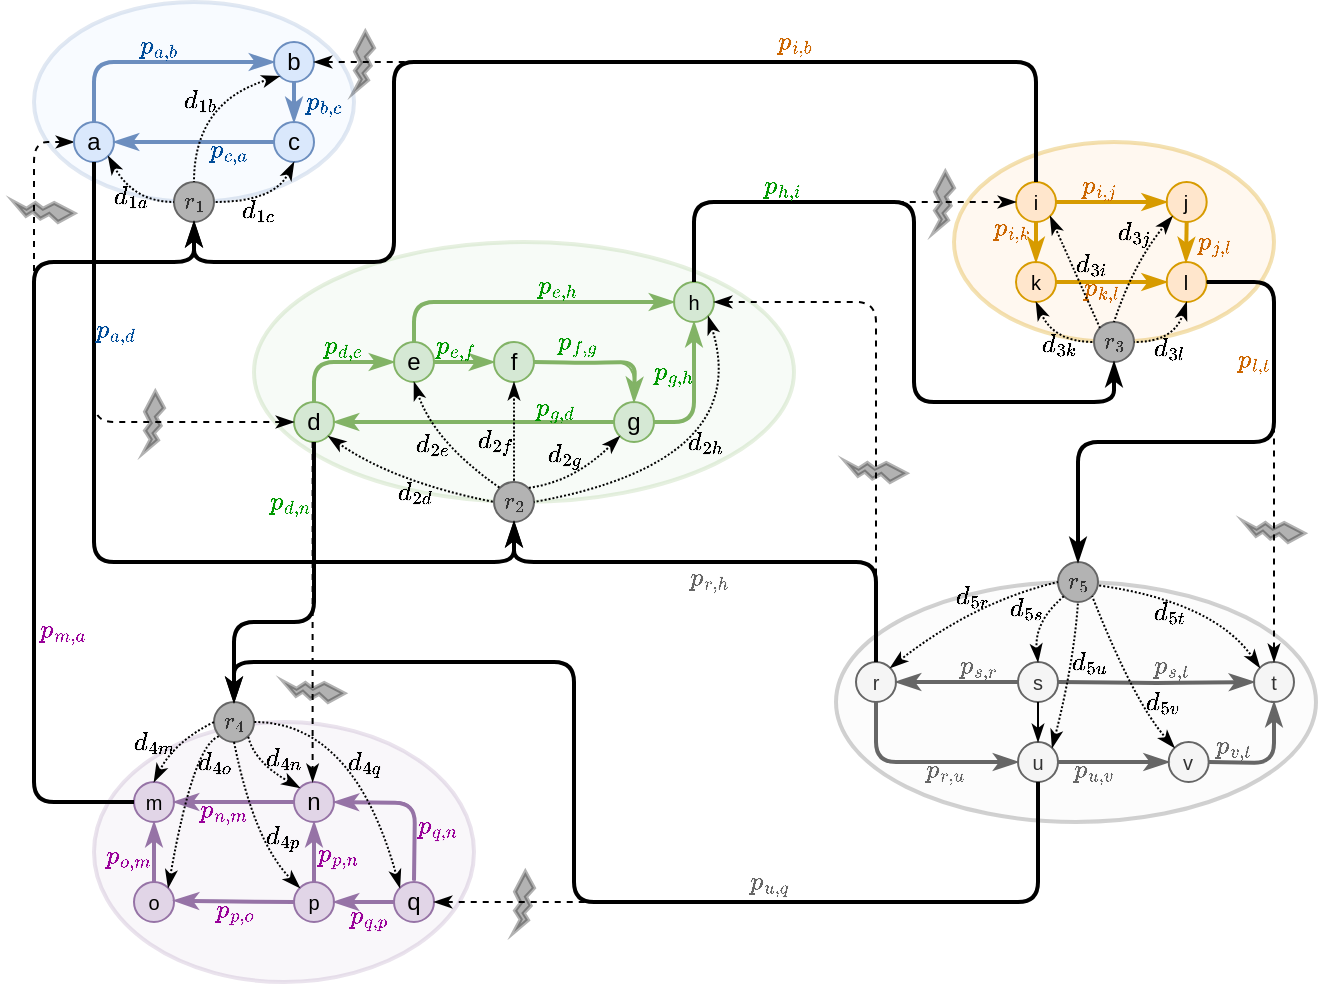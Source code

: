<mxfile version="20.2.2" type="device"><diagram id="yPxyJZ8AM_hMuL3Unpa9" name="gitflow"><mxGraphModel dx="2035" dy="1688" grid="1" gridSize="10" guides="1" tooltips="1" connect="1" arrows="1" fold="1" page="1" pageScale="1" pageWidth="850" pageHeight="1100" math="1" shadow="0"><root><mxCell id="0"/><mxCell id="1" parent="0"/><mxCell id="fQvzjNYktaRMRHU4_2hH-208" value="" style="ellipse;whiteSpace=wrap;html=1;opacity=20;fillColor=#e1d5e7;strokeColor=#9673a6;fillStyle=auto;perimeterSpacing=2;strokeWidth=2;" vertex="1" parent="1"><mxGeometry x="40" y="360" width="190" height="130" as="geometry"/></mxCell><mxCell id="fQvzjNYktaRMRHU4_2hH-205" value="" style="ellipse;whiteSpace=wrap;html=1;opacity=20;fillColor=#dae8fc;strokeColor=#6c8ebf;fillStyle=auto;perimeterSpacing=2;strokeWidth=2;" vertex="1" parent="1"><mxGeometry x="10" width="160" height="100" as="geometry"/></mxCell><mxCell id="fQvzjNYktaRMRHU4_2hH-206" value="" style="ellipse;whiteSpace=wrap;html=1;opacity=20;fillColor=#d5e8d4;strokeColor=#82b366;fillStyle=auto;perimeterSpacing=2;strokeWidth=2;" vertex="1" parent="1"><mxGeometry x="120" y="120" width="270" height="130" as="geometry"/></mxCell><mxCell id="fQvzjNYktaRMRHU4_2hH-207" value="" style="ellipse;whiteSpace=wrap;html=1;opacity=30;fillColor=#ffe6cc;strokeColor=#d79b00;fillStyle=auto;perimeterSpacing=2;strokeWidth=2;" vertex="1" parent="1"><mxGeometry x="470" y="70" width="160" height="100" as="geometry"/></mxCell><mxCell id="fQvzjNYktaRMRHU4_2hH-210" value="" style="ellipse;whiteSpace=wrap;html=1;opacity=30;fillStyle=auto;perimeterSpacing=2;strokeWidth=2;fillColor=#f5f5f5;fontColor=#333333;strokeColor=#666666;" vertex="1" parent="1"><mxGeometry x="411" y="290" width="240" height="120" as="geometry"/></mxCell><mxCell id="22" style="edgeStyle=orthogonalEdgeStyle;rounded=1;orthogonalLoop=1;jettySize=auto;html=1;dashed=1;endArrow=none;endFill=0;fillColor=#d5e8d4;strokeColor=default;exitX=0;exitY=0.5;exitDx=0;exitDy=0;jumpStyle=none;startArrow=classicThin;startFill=1;entryX=0;entryY=0.5;entryDx=0;entryDy=0;targetPerimeterSpacing=0;" parent="1" source="4" target="63" edge="1"><mxGeometry relative="1" as="geometry"><Array as="points"><mxPoint x="10" y="70"/><mxPoint x="10" y="400"/></Array><mxPoint x="70" y="450" as="targetPoint"/></mxGeometry></mxCell><mxCell id="4" value="a" style="ellipse;whiteSpace=wrap;html=1;aspect=fixed;fillColor=#dae8fc;strokeColor=#6c8ebf;fontStyle=0;labelPosition=center;verticalLabelPosition=middle;align=center;verticalAlign=middle;fontColor=#000000;spacing=0;" parent="1" vertex="1"><mxGeometry x="30" y="60" width="20" height="20" as="geometry"/></mxCell><mxCell id="12" value="c" style="ellipse;whiteSpace=wrap;html=1;aspect=fixed;fillColor=#dae8fc;strokeColor=#6c8ebf;fontStyle=0;labelPosition=center;verticalLabelPosition=middle;align=center;verticalAlign=middle;fontColor=#000000;direction=south;spacing=2;" parent="1" vertex="1"><mxGeometry x="130.0" y="60" width="20" height="20" as="geometry"/></mxCell><mxCell id="13" value="" style="endArrow=classicThin;html=1;fillColor=#dae8fc;strokeColor=#6c8ebf;endFill=1;strokeWidth=2;" parent="1" source="6" target="12" edge="1"><mxGeometry width="50" height="50" relative="1" as="geometry"><mxPoint x="50" y="70" as="sourcePoint"/><mxPoint x="700" y="70" as="targetPoint"/></mxGeometry></mxCell><mxCell id="21" value="d" style="ellipse;whiteSpace=wrap;html=1;aspect=fixed;fillColor=#d5e8d4;strokeColor=#82b366;spacing=2;" parent="1" vertex="1"><mxGeometry x="140" y="200" width="20" height="20" as="geometry"/></mxCell><mxCell id="25" value="e" style="ellipse;whiteSpace=wrap;html=1;aspect=fixed;fillColor=#d5e8d4;strokeColor=#82b366;spacing=2;" parent="1" vertex="1"><mxGeometry x="190" y="170" width="20" height="20" as="geometry"/></mxCell><mxCell id="27" value="f" style="ellipse;whiteSpace=wrap;html=1;aspect=fixed;fillColor=#d5e8d4;strokeColor=#82b366;spacing=2;" parent="1" vertex="1"><mxGeometry x="240.0" y="170" width="20" height="20" as="geometry"/></mxCell><mxCell id="28" style="edgeStyle=orthogonalEdgeStyle;rounded=1;orthogonalLoop=1;jettySize=auto;html=1;endArrow=classicThin;endFill=1;fillColor=#d5e8d4;strokeColor=#82b366;strokeWidth=2;" parent="1" source="25" target="27" edge="1"><mxGeometry relative="1" as="geometry"><mxPoint x="740" y="210" as="targetPoint"/><mxPoint x="300" y="210" as="sourcePoint"/></mxGeometry></mxCell><mxCell id="29" value="g" style="ellipse;whiteSpace=wrap;html=1;aspect=fixed;fillColor=#d5e8d4;strokeColor=#82b366;spacing=2;" parent="1" vertex="1"><mxGeometry x="300" y="200" width="20" height="20" as="geometry"/></mxCell><mxCell id="30" style="edgeStyle=orthogonalEdgeStyle;rounded=1;orthogonalLoop=1;jettySize=auto;html=1;endArrow=none;endFill=0;fillColor=#d5e8d4;strokeColor=#82b366;" parent="1" source="27" target="29" edge="1"><mxGeometry relative="1" as="geometry"><mxPoint x="740" y="210" as="targetPoint"/><mxPoint x="430" y="210" as="sourcePoint"/></mxGeometry></mxCell><mxCell id="6" value="b" style="ellipse;whiteSpace=wrap;html=1;aspect=fixed;fillColor=#dae8fc;strokeColor=#6c8ebf;fontStyle=0;labelPosition=center;verticalLabelPosition=middle;align=center;verticalAlign=middle;fontColor=#000000;spacing=2;" parent="1" vertex="1"><mxGeometry x="130" y="20" width="20" height="20" as="geometry"/></mxCell><mxCell id="35" value="" style="endArrow=classicThin;html=1;fillColor=#dae8fc;strokeColor=#6c8ebf;endFill=1;strokeWidth=2;" parent="1" source="4" target="6" edge="1"><mxGeometry width="50" height="50" relative="1" as="geometry"><mxPoint x="50.0" y="70" as="sourcePoint"/><mxPoint x="690" y="70" as="targetPoint"/><Array as="points"><mxPoint x="40" y="30"/></Array></mxGeometry></mxCell><mxCell id="fQvzjNYktaRMRHU4_2hH-317" value="$$p_{a,b}$$" style="edgeLabel;align=center;verticalAlign=middle;resizable=0;points=[];fontColor=#004C99;labelBackgroundColor=none;fontStyle=0;labelBorderColor=none;html=1;fontSize=11;spacing=2;" vertex="1" connectable="0" parent="35"><mxGeometry x="0.023" y="-1" relative="1" as="geometry"><mxPoint y="-9" as="offset"/></mxGeometry></mxCell><mxCell id="36" value="j" style="ellipse;whiteSpace=wrap;html=1;aspect=fixed;fontSize=10;labelPosition=center;verticalLabelPosition=middle;align=center;verticalAlign=middle;fillColor=#ffe6cc;strokeColor=#d79b00;fontColor=#000000;spacing=2;" parent="1" vertex="1"><mxGeometry x="576.34" y="90" width="20" height="20" as="geometry"/></mxCell><mxCell id="41" style="edgeStyle=orthogonalEdgeStyle;rounded=1;orthogonalLoop=1;jettySize=auto;html=1;endArrow=none;endFill=0;fontSize=10;fontColor=#FFB570;fillColor=#ffe6cc;strokeColor=#d79b00;" parent="1" source="39" target="36" edge="1"><mxGeometry relative="1" as="geometry"/></mxCell><mxCell id="39" value="i" style="ellipse;whiteSpace=wrap;html=1;aspect=fixed;fontSize=10;labelPosition=center;verticalLabelPosition=middle;align=center;verticalAlign=middle;fillColor=#ffe6cc;strokeColor=#d79b00;fontColor=#000000;spacing=2;" parent="1" vertex="1"><mxGeometry x="501" y="90" width="20" height="20" as="geometry"/></mxCell><mxCell id="63" value="m" style="ellipse;whiteSpace=wrap;html=1;aspect=fixed;fontSize=10;fillColor=#e1d5e7;strokeColor=#9673a6;spacing=2;" parent="1" vertex="1"><mxGeometry x="60" y="390" width="20" height="20" as="geometry"/></mxCell><mxCell id="65" value="o" style="ellipse;whiteSpace=wrap;html=1;aspect=fixed;fontSize=10;fillColor=#e1d5e7;strokeColor=#9673a6;spacing=2;" parent="1" vertex="1"><mxGeometry x="60.0" y="440" width="20" height="20" as="geometry"/></mxCell><mxCell id="118" style="edgeStyle=orthogonalEdgeStyle;rounded=1;orthogonalLoop=1;jettySize=auto;html=1;exitX=1;exitY=0.5;exitDx=0;exitDy=0;entryX=0;entryY=0.5;entryDx=0;entryDy=0;endArrow=none;endFill=0;fontSize=12;fontColor=#FFB570;" parent="1" source="69" target="88" edge="1"><mxGeometry relative="1" as="geometry"/></mxCell><mxCell id="69" value="r" style="ellipse;whiteSpace=wrap;html=1;aspect=fixed;fontSize=10;fontColor=#333333;fillColor=#f5f5f5;strokeColor=#666666;spacing=2;" parent="1" vertex="1"><mxGeometry x="421" y="330" width="20" height="20" as="geometry"/></mxCell><mxCell id="71" value="p" style="ellipse;whiteSpace=wrap;html=1;aspect=fixed;fontSize=10;fillColor=#e1d5e7;strokeColor=#9673a6;spacing=2;" parent="1" vertex="1"><mxGeometry x="140" y="440" width="20" height="20" as="geometry"/></mxCell><mxCell id="82" style="edgeStyle=orthogonalEdgeStyle;rounded=1;orthogonalLoop=1;jettySize=auto;html=1;endArrow=classicThin;endFill=1;fillColor=#d5e8d4;strokeColor=#82b366;strokeWidth=2;" parent="1" source="29" target="92" edge="1"><mxGeometry relative="1" as="geometry"><mxPoint x="560" y="190" as="targetPoint"/><mxPoint x="520" y="190" as="sourcePoint"/></mxGeometry></mxCell><mxCell id="88" value="s" style="ellipse;whiteSpace=wrap;html=1;aspect=fixed;fontSize=10;fontColor=#333333;fillColor=#f5f5f5;strokeColor=#666666;spacing=2;" parent="1" vertex="1"><mxGeometry x="502" y="330" width="20" height="20" as="geometry"/></mxCell><mxCell id="153" style="edgeStyle=orthogonalEdgeStyle;rounded=1;orthogonalLoop=1;jettySize=auto;html=1;endArrow=none;endFill=0;fontSize=12;fontColor=#FFB570;" parent="1" source="89" target="90" edge="1"><mxGeometry relative="1" as="geometry"/></mxCell><mxCell id="89" value="u" style="ellipse;whiteSpace=wrap;html=1;aspect=fixed;fontSize=10;fontColor=#333333;fillColor=#f5f5f5;strokeColor=#666666;spacing=2;" parent="1" vertex="1"><mxGeometry x="502" y="370" width="20" height="20" as="geometry"/></mxCell><mxCell id="90" value="v" style="ellipse;whiteSpace=wrap;html=1;aspect=fixed;fontSize=10;fontColor=#333333;fillColor=#f5f5f5;strokeColor=#666666;spacing=2;" parent="1" vertex="1"><mxGeometry x="577.34" y="370" width="20" height="20" as="geometry"/></mxCell><mxCell id="91" value="t" style="ellipse;whiteSpace=wrap;html=1;aspect=fixed;fontSize=10;fontColor=#333333;fillColor=#f5f5f5;strokeColor=#666666;spacing=2;" parent="1" vertex="1"><mxGeometry x="620.0" y="330" width="20" height="20" as="geometry"/></mxCell><mxCell id="164" style="edgeStyle=orthogonalEdgeStyle;rounded=1;orthogonalLoop=1;jettySize=auto;html=1;dashed=1;endArrow=none;endFill=0;fontSize=12;fontColor=#FFB570;fillColor=#ffe6cc;strokeColor=#d79b00;" parent="1" source="95" target="103" edge="1"><mxGeometry relative="1" as="geometry"/></mxCell><mxCell id="95" value="k" style="ellipse;whiteSpace=wrap;html=1;aspect=fixed;fontSize=10;fillColor=#ffe6cc;strokeColor=#d79b00;spacing=2;fontColor=#000000;" parent="1" vertex="1"><mxGeometry x="501" y="130" width="20" height="20" as="geometry"/></mxCell><mxCell id="103" value="l" style="ellipse;whiteSpace=wrap;html=1;aspect=fixed;fontSize=10;fillColor=#ffe6cc;strokeColor=#d79b00;spacing=2;fontColor=#000000;" parent="1" vertex="1"><mxGeometry x="576.34" y="130" width="20" height="20" as="geometry"/></mxCell><mxCell id="107" style="edgeStyle=orthogonalEdgeStyle;rounded=1;orthogonalLoop=1;jettySize=auto;html=1;dashed=1;endArrow=none;endFill=0;fontSize=12;fontColor=#FFB570;fillColor=#ffe6cc;strokeColor=#d79b00;" parent="1" source="39" target="95" edge="1"><mxGeometry relative="1" as="geometry"><mxPoint x="576.34" y="100" as="sourcePoint"/><mxPoint x="636.34" y="220" as="targetPoint"/><Array as="points"><mxPoint x="511.34" y="120"/></Array></mxGeometry></mxCell><mxCell id="92" value="h" style="ellipse;whiteSpace=wrap;html=1;aspect=fixed;fontSize=10;fillColor=#d5e8d4;strokeColor=#82b366;spacing=2;" parent="1" vertex="1"><mxGeometry x="330" y="140" width="20" height="20" as="geometry"/></mxCell><mxCell id="116" style="edgeStyle=orthogonalEdgeStyle;rounded=1;orthogonalLoop=1;jettySize=auto;html=1;endArrow=none;endFill=0;fontSize=12;fontColor=#FFB570;fillColor=#e1d5e7;strokeColor=#9673a6;startArrow=classicThin;startFill=1;strokeWidth=2;" parent="1" source="63" target="65" edge="1"><mxGeometry relative="1" as="geometry"><mxPoint x="104" y="500" as="sourcePoint"/><mxPoint x="154" y="500" as="targetPoint"/></mxGeometry></mxCell><mxCell id="168" value="q" style="ellipse;whiteSpace=wrap;html=1;aspect=fixed;fontSize=12;fillColor=#e1d5e7;strokeColor=#9673a6;spacing=2;" parent="1" vertex="1"><mxGeometry x="190.0" y="440" width="20" height="20" as="geometry"/></mxCell><mxCell id="fQvzjNYktaRMRHU4_2hH-180" value="" style="endArrow=none;html=1;fillColor=#dae8fc;strokeColor=#6c8ebf;entryX=0.5;entryY=1;entryDx=0;entryDy=0;startArrow=classicThin;startFill=1;strokeWidth=2;labelBackgroundColor=default;" edge="1" parent="1"><mxGeometry width="50" height="50" relative="1" as="geometry"><mxPoint x="50.0" y="70" as="sourcePoint"/><mxPoint x="130" y="70" as="targetPoint"/><Array as="points"><mxPoint x="90" y="70"/></Array></mxGeometry></mxCell><mxCell id="fQvzjNYktaRMRHU4_2hH-181" style="edgeStyle=orthogonalEdgeStyle;rounded=1;orthogonalLoop=1;jettySize=auto;html=1;endArrow=none;endFill=0;fillColor=#d5e8d4;strokeColor=#82b366;exitX=1;exitY=0.5;exitDx=0;exitDy=0;entryX=0;entryY=0.5;entryDx=0;entryDy=0;startArrow=classicThin;startFill=1;strokeWidth=2;" edge="1" parent="1" source="21" target="29"><mxGeometry relative="1" as="geometry"><mxPoint x="250" y="190" as="targetPoint"/><mxPoint x="220" y="190" as="sourcePoint"/></mxGeometry></mxCell><mxCell id="fQvzjNYktaRMRHU4_2hH-182" style="edgeStyle=orthogonalEdgeStyle;rounded=1;orthogonalLoop=1;jettySize=auto;html=1;endArrow=classicThin;endFill=1;fillColor=#d5e8d4;strokeColor=#82b366;exitX=0.5;exitY=0;exitDx=0;exitDy=0;strokeWidth=2;" edge="1" parent="1" source="21"><mxGeometry relative="1" as="geometry"><mxPoint x="190" y="180" as="targetPoint"/><mxPoint x="170.0" y="220" as="sourcePoint"/><Array as="points"><mxPoint x="150" y="180"/></Array></mxGeometry></mxCell><mxCell id="fQvzjNYktaRMRHU4_2hH-184" style="edgeStyle=orthogonalEdgeStyle;rounded=1;orthogonalLoop=1;jettySize=auto;html=1;endArrow=classicThin;endFill=1;fillColor=#d5e8d4;strokeColor=#82b366;exitX=0.5;exitY=0;exitDx=0;exitDy=0;entryX=0;entryY=0.5;entryDx=0;entryDy=0;strokeWidth=2;targetPerimeterSpacing=0;" edge="1" parent="1" source="25" target="92"><mxGeometry relative="1" as="geometry"><mxPoint x="250" y="190" as="targetPoint"/><mxPoint x="220" y="190" as="sourcePoint"/></mxGeometry></mxCell><mxCell id="fQvzjNYktaRMRHU4_2hH-327" value="&lt;font&gt;$$p_{e,h}$$&lt;/font&gt;" style="edgeLabel;html=1;align=center;verticalAlign=middle;resizable=0;points=[];fontSize=11;fontColor=#009900;labelBackgroundColor=none;" vertex="1" connectable="0" parent="fQvzjNYktaRMRHU4_2hH-184"><mxGeometry x="0.209" relative="1" as="geometry"><mxPoint y="-8" as="offset"/></mxGeometry></mxCell><mxCell id="fQvzjNYktaRMRHU4_2hH-185" style="edgeStyle=orthogonalEdgeStyle;rounded=1;orthogonalLoop=1;jettySize=auto;html=1;endArrow=classicThin;endFill=1;fontSize=12;fontColor=#FFB570;exitX=0.5;exitY=1;exitDx=0;exitDy=0;entryX=0;entryY=0.5;entryDx=0;entryDy=0;strokeWidth=2;fillColor=#f5f5f5;strokeColor=#666666;" edge="1" parent="1" source="69" target="89"><mxGeometry relative="1" as="geometry"><mxPoint x="532" y="390" as="sourcePoint"/><mxPoint x="587.34" y="390" as="targetPoint"/></mxGeometry></mxCell><mxCell id="fQvzjNYktaRMRHU4_2hH-187" style="edgeStyle=orthogonalEdgeStyle;rounded=1;orthogonalLoop=1;jettySize=auto;html=1;endArrow=classicThin;endFill=1;fontSize=12;fontColor=#FFB570;exitX=0.5;exitY=1;exitDx=0;exitDy=0;entryX=0.5;entryY=0;entryDx=0;entryDy=0;" edge="1" parent="1" source="88" target="89"><mxGeometry relative="1" as="geometry"><mxPoint x="542" y="400" as="sourcePoint"/><mxPoint x="597.34" y="400" as="targetPoint"/></mxGeometry></mxCell><mxCell id="fQvzjNYktaRMRHU4_2hH-190" style="edgeStyle=orthogonalEdgeStyle;rounded=1;orthogonalLoop=1;jettySize=auto;html=1;endArrow=none;endFill=0;fontSize=12;fontColor=#FFB570;fillColor=#e1d5e7;strokeColor=#9673a6;exitX=1;exitY=0.5;exitDx=0;exitDy=0;entryX=0;entryY=0.5;entryDx=0;entryDy=0;startArrow=classicThin;startFill=1;strokeWidth=2;" edge="1" parent="1" source="63" target="165"><mxGeometry relative="1" as="geometry"><mxPoint x="110" y="480" as="sourcePoint"/><mxPoint x="160" y="480" as="targetPoint"/></mxGeometry></mxCell><mxCell id="fQvzjNYktaRMRHU4_2hH-193" style="edgeStyle=orthogonalEdgeStyle;rounded=1;orthogonalLoop=1;jettySize=auto;html=1;dashed=1;endArrow=none;endFill=0;fontSize=12;fontColor=#FFB570;fillColor=#e1d5e7;strokeColor=#000000;exitX=1;exitY=0.5;exitDx=0;exitDy=0;entryX=0.5;entryY=0;entryDx=0;entryDy=0;jumpStyle=none;startArrow=classicThin;startFill=1;" edge="1" parent="1" source="92" target="69"><mxGeometry relative="1" as="geometry"><mxPoint x="160" y="350" as="sourcePoint"/><mxPoint x="210" y="350" as="targetPoint"/></mxGeometry></mxCell><mxCell id="fQvzjNYktaRMRHU4_2hH-194" style="edgeStyle=orthogonalEdgeStyle;rounded=1;orthogonalLoop=1;jettySize=auto;html=1;dashed=1;endArrow=classicThin;endFill=1;fontSize=12;fontColor=#FFB570;fillColor=#e1d5e7;strokeColor=#000000;exitX=0.5;exitY=0;exitDx=0;exitDy=0;entryX=0;entryY=0.5;entryDx=0;entryDy=0;jumpStyle=none;startArrow=none;startFill=0;" edge="1" parent="1" source="92" target="39"><mxGeometry relative="1" as="geometry"><mxPoint x="170" y="360" as="sourcePoint"/><mxPoint x="220" y="360" as="targetPoint"/></mxGeometry></mxCell><mxCell id="fQvzjNYktaRMRHU4_2hH-196" style="edgeStyle=orthogonalEdgeStyle;rounded=1;orthogonalLoop=1;jettySize=auto;html=1;endArrow=none;endFill=0;fontSize=10;fontColor=#FFB570;fillColor=#ffe6cc;strokeColor=#d79b00;exitX=0.5;exitY=1;exitDx=0;exitDy=0;" edge="1" parent="1" source="36"><mxGeometry relative="1" as="geometry"><mxPoint x="531" y="110" as="sourcePoint"/><mxPoint x="586" y="130" as="targetPoint"/></mxGeometry></mxCell><mxCell id="fQvzjNYktaRMRHU4_2hH-197" value="" style="endArrow=none;dashed=1;html=1;fillColor=#dae8fc;strokeColor=#000000;entryX=0.5;entryY=0;entryDx=0;entryDy=0;exitX=1;exitY=0.5;exitDx=0;exitDy=0;jumpStyle=none;startArrow=classicThin;startFill=1;endFill=0;" edge="1" parent="1" source="6" target="39"><mxGeometry width="50" height="50" relative="1" as="geometry"><mxPoint x="60" y="80" as="sourcePoint"/><mxPoint x="140" y="80" as="targetPoint"/><Array as="points"><mxPoint x="511" y="30"/></Array></mxGeometry></mxCell><mxCell id="fQvzjNYktaRMRHU4_2hH-198" style="edgeStyle=orthogonalEdgeStyle;rounded=1;orthogonalLoop=1;jettySize=auto;html=1;dashed=1;endArrow=classicThin;endFill=1;fontSize=12;fontColor=#FFB570;exitX=1;exitY=0.5;exitDx=0;exitDy=0;entryX=0.5;entryY=0;entryDx=0;entryDy=0;strokeColor=#000000;jumpStyle=none;startArrow=none;startFill=0;" edge="1" parent="1" source="103" target="91"><mxGeometry relative="1" as="geometry"><mxPoint x="421" y="250" as="sourcePoint"/><mxPoint x="516.34" y="250" as="targetPoint"/></mxGeometry></mxCell><mxCell id="fQvzjNYktaRMRHU4_2hH-199" style="edgeStyle=orthogonalEdgeStyle;rounded=1;orthogonalLoop=1;jettySize=auto;html=1;endArrow=none;endFill=0;fontSize=12;fontColor=#FFB570;fillColor=#ffe6cc;strokeColor=#d79b00;" edge="1" parent="1"><mxGeometry relative="1" as="geometry"><mxPoint x="521" y="140" as="sourcePoint"/><mxPoint x="576.34" y="140" as="targetPoint"/></mxGeometry></mxCell><mxCell id="fQvzjNYktaRMRHU4_2hH-200" style="edgeStyle=orthogonalEdgeStyle;rounded=1;orthogonalLoop=1;jettySize=auto;html=1;endArrow=none;endFill=0;fontSize=12;fontColor=#FFB570;fillColor=#ffe6cc;strokeColor=#d79b00;" edge="1" parent="1"><mxGeometry relative="1" as="geometry"><mxPoint x="511" y="110" as="sourcePoint"/><mxPoint x="511" y="130" as="targetPoint"/><Array as="points"><mxPoint x="511.34" y="120"/></Array></mxGeometry></mxCell><mxCell id="fQvzjNYktaRMRHU4_2hH-201" style="edgeStyle=orthogonalEdgeStyle;rounded=1;orthogonalLoop=1;jettySize=auto;html=1;endArrow=none;endFill=0;fontSize=12;fontColor=#FFB570;fillColor=#e1d5e7;strokeColor=#9673a6;exitX=1;exitY=0.5;exitDx=0;exitDy=0;entryX=0.5;entryY=0;entryDx=0;entryDy=0;startArrow=none;" edge="1" parent="1" source="165"><mxGeometry relative="1" as="geometry"><mxPoint x="150.0" y="399.31" as="sourcePoint"/><mxPoint x="200" y="439.31" as="targetPoint"/></mxGeometry></mxCell><mxCell id="fQvzjNYktaRMRHU4_2hH-204" style="edgeStyle=orthogonalEdgeStyle;rounded=1;orthogonalLoop=1;jettySize=auto;html=1;endArrow=none;endFill=0;fontSize=12;fontColor=#FFB570;fillColor=#e1d5e7;strokeColor=#9673a6;entryX=0;entryY=0.5;entryDx=0;entryDy=0;startArrow=classicThin;startFill=1;strokeWidth=2;" edge="1" parent="1" target="71"><mxGeometry relative="1" as="geometry"><mxPoint x="80" y="449.31" as="sourcePoint"/><mxPoint x="130" y="449.31" as="targetPoint"/></mxGeometry></mxCell><mxCell id="fQvzjNYktaRMRHU4_2hH-335" value="&lt;span style=&quot;color: rgba(0, 0, 0, 0); font-family: monospace; font-size: 0px; text-align: start; background-color: rgb(248, 249, 250);&quot;&gt;%3CmxGraphModel%3E%3Croot%3E%3CmxCell%20id%3D%220%22%2F%3E%3CmxCell%20id%3D%221%22%20parent%3D%220%22%2F%3E%3CmxCell%20id%3D%222%22%20value%3D%22%24%24p_%7Bq%2Cn%7D%24%24%22%20style%3D%22edgeLabel%3Bhtml%3D1%3Balign%3Dcenter%3BverticalAlign%3Dmiddle%3Bresizable%3D0%3Bpoints%3D%5B%5D%3BfontSize%3D11%3BfontColor%3D%23990099%3BlabelBackgroundColor%3Dnone%3B%22%20vertex%3D%221%22%20connectable%3D%220%22%20parent%3D%221%22%3E%3CmxGeometry%20x%3D%22211.0%22%20y%3D%22411.571%22%20as%3D%22geometry%22%2F%3E%3C%2FmxCell%3E%3C%2Froot%3E%3C%2FmxGraphModel%3E&lt;/span&gt;" style="edgeLabel;html=1;align=center;verticalAlign=middle;resizable=0;points=[];fontSize=11;fontColor=#990099;" vertex="1" connectable="0" parent="fQvzjNYktaRMRHU4_2hH-204"><mxGeometry x="0.315" relative="1" as="geometry"><mxPoint as="offset"/></mxGeometry></mxCell><mxCell id="fQvzjNYktaRMRHU4_2hH-209" style="edgeStyle=orthogonalEdgeStyle;rounded=1;orthogonalLoop=1;jettySize=auto;html=1;dashed=1;endArrow=none;endFill=0;fillColor=#d5e8d4;strokeColor=#000000;exitX=1;exitY=0.5;exitDx=0;exitDy=0;entryX=0.5;entryY=1;entryDx=0;entryDy=0;jumpStyle=none;startArrow=classicThin;startFill=1;" edge="1" parent="1" source="168" target="89"><mxGeometry relative="1" as="geometry"><Array as="points"><mxPoint x="512" y="450"/></Array><mxPoint x="50.0" y="90" as="sourcePoint"/><mxPoint x="90.0" y="340" as="targetPoint"/></mxGeometry></mxCell><mxCell id="fQvzjNYktaRMRHU4_2hH-212" value="$$r_3$$" style="ellipse;whiteSpace=wrap;html=1;aspect=fixed;fontSize=10;fontColor=#333333;fillColor=#B3B3B3;strokeColor=#666666;" vertex="1" parent="1"><mxGeometry x="540" y="160" width="20" height="20" as="geometry"/></mxCell><mxCell id="fQvzjNYktaRMRHU4_2hH-213" value="$$r_2$$" style="ellipse;whiteSpace=wrap;html=1;aspect=fixed;fontSize=10;fontColor=#333333;fillColor=#B3B3B3;strokeColor=#666666;" vertex="1" parent="1"><mxGeometry x="240" y="240" width="20" height="20" as="geometry"/></mxCell><mxCell id="fQvzjNYktaRMRHU4_2hH-214" value="$$r_5$$" style="ellipse;whiteSpace=wrap;html=1;aspect=fixed;fontSize=10;fontColor=#333333;fillColor=#B3B3B3;strokeColor=#666666;" vertex="1" parent="1"><mxGeometry x="522" y="280" width="20" height="20" as="geometry"/></mxCell><mxCell id="fQvzjNYktaRMRHU4_2hH-215" value="$$r_1$$" style="ellipse;whiteSpace=wrap;html=1;aspect=fixed;fontSize=10;fontColor=#333333;fillColor=#B3B3B3;strokeColor=#666666;horizontal=1;verticalAlign=middle;" vertex="1" parent="1"><mxGeometry x="80" y="90" width="20" height="20" as="geometry"/></mxCell><mxCell id="fQvzjNYktaRMRHU4_2hH-216" value="$$r_4$$" style="ellipse;whiteSpace=wrap;html=1;aspect=fixed;fontSize=10;fontColor=#333333;fillColor=#B3B3B3;strokeColor=#666666;" vertex="1" parent="1"><mxGeometry x="100" y="350" width="20" height="20" as="geometry"/></mxCell><mxCell id="165" value="n" style="ellipse;whiteSpace=wrap;html=1;aspect=fixed;fontSize=12;fillColor=#e1d5e7;strokeColor=#9673a6;spacing=2;" parent="1" vertex="1"><mxGeometry x="140" y="390" width="20" height="20" as="geometry"/></mxCell><mxCell id="fQvzjNYktaRMRHU4_2hH-220" style="edgeStyle=orthogonalEdgeStyle;rounded=1;orthogonalLoop=1;jettySize=auto;html=1;endArrow=none;endFill=0;fontSize=12;fontColor=#FFB570;fillColor=#e1d5e7;strokeColor=#9673a6;entryX=0;entryY=0.5;entryDx=0;entryDy=0;exitX=1;exitY=0.5;exitDx=0;exitDy=0;startArrow=classicThin;startFill=1;strokeWidth=2;" edge="1" parent="1" source="71" target="168"><mxGeometry relative="1" as="geometry"><mxPoint x="90" y="459.31" as="sourcePoint"/><mxPoint x="150" y="460" as="targetPoint"/></mxGeometry></mxCell><mxCell id="fQvzjNYktaRMRHU4_2hH-221" style="edgeStyle=orthogonalEdgeStyle;rounded=1;orthogonalLoop=1;jettySize=auto;html=1;endArrow=none;endFill=0;fontSize=12;fontColor=#FFB570;fillColor=#e1d5e7;strokeColor=#9673a6;entryX=0.5;entryY=0;entryDx=0;entryDy=0;exitX=0.5;exitY=1;exitDx=0;exitDy=0;startArrow=classicThin;startFill=1;strokeWidth=2;" edge="1" parent="1" source="165" target="71"><mxGeometry relative="1" as="geometry"><mxPoint x="100" y="469.31" as="sourcePoint"/><mxPoint x="160" y="470" as="targetPoint"/></mxGeometry></mxCell><mxCell id="fQvzjNYktaRMRHU4_2hH-224" style="edgeStyle=orthogonalEdgeStyle;rounded=1;orthogonalLoop=1;jettySize=auto;html=1;endArrow=classicThin;endFill=1;fillColor=#d5e8d4;strokeColor=#82b366;strokeWidth=2;" edge="1" parent="1"><mxGeometry relative="1" as="geometry"><mxPoint x="310" y="200" as="targetPoint"/><mxPoint x="260" y="180" as="sourcePoint"/></mxGeometry></mxCell><mxCell id="fQvzjNYktaRMRHU4_2hH-225" style="edgeStyle=orthogonalEdgeStyle;rounded=1;orthogonalLoop=1;jettySize=auto;html=1;endArrow=classicThin;endFill=1;fontSize=12;fontColor=#FFB570;fillColor=#ffe6cc;strokeColor=#d79b00;strokeWidth=2;" edge="1" parent="1"><mxGeometry relative="1" as="geometry"><mxPoint x="511" y="110" as="sourcePoint"/><mxPoint x="511" y="130" as="targetPoint"/><Array as="points"><mxPoint x="511.34" y="120"/></Array></mxGeometry></mxCell><mxCell id="fQvzjNYktaRMRHU4_2hH-324" value="&lt;span style=&quot;&quot;&gt;$$p_{i,k}$$&lt;/span&gt;" style="edgeLabel;html=1;align=center;verticalAlign=middle;resizable=0;points=[];fontColor=#CC6600;labelBackgroundColor=none;" vertex="1" connectable="0" parent="fQvzjNYktaRMRHU4_2hH-225"><mxGeometry x="-0.373" relative="1" as="geometry"><mxPoint x="-12" y="-4" as="offset"/></mxGeometry></mxCell><mxCell id="fQvzjNYktaRMRHU4_2hH-226" style="edgeStyle=orthogonalEdgeStyle;rounded=1;orthogonalLoop=1;jettySize=auto;html=1;endArrow=classicThin;endFill=1;fontSize=10;fontColor=#FFB570;fillColor=#ffe6cc;strokeColor=#d79b00;strokeWidth=2;" edge="1" parent="1"><mxGeometry relative="1" as="geometry"><mxPoint x="521" y="100" as="sourcePoint"/><mxPoint x="576.34" y="100" as="targetPoint"/></mxGeometry></mxCell><mxCell id="fQvzjNYktaRMRHU4_2hH-322" value="$$p_{i,j}$$" style="edgeLabel;html=1;align=center;verticalAlign=middle;resizable=0;points=[];fontColor=#CC6600;labelBackgroundColor=none;" vertex="1" connectable="0" parent="fQvzjNYktaRMRHU4_2hH-226"><mxGeometry x="-0.263" relative="1" as="geometry"><mxPoint y="-8" as="offset"/></mxGeometry></mxCell><mxCell id="fQvzjNYktaRMRHU4_2hH-227" value="&lt;span style=&quot;font-family: Helvetica; font-size: 11px; font-style: normal; font-variant-ligatures: normal; font-variant-caps: normal; font-weight: 400; letter-spacing: normal; orphans: 2; text-align: center; text-indent: 0px; text-transform: none; widows: 2; word-spacing: 0px; -webkit-text-stroke-width: 0px; text-decoration-thickness: initial; text-decoration-style: initial; text-decoration-color: initial; float: none; display: inline !important;&quot;&gt;$$p_{j,l}$$&lt;/span&gt;" style="edgeStyle=orthogonalEdgeStyle;rounded=1;orthogonalLoop=1;jettySize=auto;html=1;endArrow=classicThin;endFill=1;fontSize=10;fontColor=#CC6600;fillColor=#ffe6cc;strokeColor=#d79b00;exitX=0.5;exitY=1;exitDx=0;exitDy=0;strokeWidth=2;labelBackgroundColor=none;" edge="1" parent="1"><mxGeometry x="0.016" y="14" relative="1" as="geometry"><mxPoint x="586.34" y="110" as="sourcePoint"/><mxPoint x="586" y="130" as="targetPoint"/><mxPoint as="offset"/></mxGeometry></mxCell><mxCell id="fQvzjNYktaRMRHU4_2hH-228" style="edgeStyle=orthogonalEdgeStyle;rounded=1;orthogonalLoop=1;jettySize=auto;html=1;endArrow=classicThin;endFill=1;fontSize=12;fontColor=#FFB570;fillColor=#ffe6cc;strokeColor=#d79b00;strokeWidth=2;" edge="1" parent="1"><mxGeometry relative="1" as="geometry"><mxPoint x="521" y="140" as="sourcePoint"/><mxPoint x="576.34" y="140" as="targetPoint"/></mxGeometry></mxCell><mxCell id="fQvzjNYktaRMRHU4_2hH-325" value="&lt;span style=&quot;&quot;&gt;$$p_{k,l}$$&lt;/span&gt;" style="edgeLabel;html=1;align=center;verticalAlign=middle;resizable=0;points=[];fontColor=#CC6600;labelBackgroundColor=none;" vertex="1" connectable="0" parent="fQvzjNYktaRMRHU4_2hH-228"><mxGeometry x="-0.082" relative="1" as="geometry"><mxPoint x="-4" y="3" as="offset"/></mxGeometry></mxCell><mxCell id="fQvzjNYktaRMRHU4_2hH-229" style="edgeStyle=orthogonalEdgeStyle;rounded=1;orthogonalLoop=1;jettySize=auto;html=1;endArrow=classicThin;endFill=1;fontSize=12;fontColor=#FFB570;exitX=1;exitY=0.5;exitDx=0;exitDy=0;entryX=0;entryY=0.5;entryDx=0;entryDy=0;strokeWidth=2;fillColor=#f5f5f5;strokeColor=#666666;" edge="1" parent="1" target="91"><mxGeometry relative="1" as="geometry"><mxPoint x="522.0" y="340" as="sourcePoint"/><mxPoint x="617.34" y="340" as="targetPoint"/></mxGeometry></mxCell><mxCell id="fQvzjNYktaRMRHU4_2hH-230" style="edgeStyle=orthogonalEdgeStyle;rounded=1;orthogonalLoop=1;jettySize=auto;html=1;exitX=1;exitY=0.5;exitDx=0;exitDy=0;entryX=0;entryY=0.5;entryDx=0;entryDy=0;endArrow=none;endFill=0;fontSize=12;fontColor=#FFB570;startArrow=classicThin;startFill=1;strokeWidth=2;fillColor=#f5f5f5;strokeColor=#666666;" edge="1" parent="1"><mxGeometry relative="1" as="geometry"><mxPoint x="441" y="340" as="sourcePoint"/><mxPoint x="502.0" y="340" as="targetPoint"/></mxGeometry></mxCell><mxCell id="fQvzjNYktaRMRHU4_2hH-340" value="$$p_{s,r}$$" style="edgeLabel;html=1;align=center;verticalAlign=middle;resizable=0;points=[];fontSize=11;fontColor=#666666;labelBackgroundColor=none;" vertex="1" connectable="0" parent="fQvzjNYktaRMRHU4_2hH-230"><mxGeometry x="0.342" relative="1" as="geometry"><mxPoint y="-8" as="offset"/></mxGeometry></mxCell><mxCell id="fQvzjNYktaRMRHU4_2hH-232" style="edgeStyle=orthogonalEdgeStyle;rounded=1;orthogonalLoop=1;jettySize=auto;html=1;endArrow=classicThin;endFill=1;fontSize=12;fontColor=#FFB570;strokeWidth=2;fillColor=#f5f5f5;strokeColor=#666666;" edge="1" parent="1"><mxGeometry relative="1" as="geometry"><mxPoint x="522" y="380" as="sourcePoint"/><mxPoint x="577.34" y="380" as="targetPoint"/></mxGeometry></mxCell><mxCell id="fQvzjNYktaRMRHU4_2hH-233" style="edgeStyle=orthogonalEdgeStyle;rounded=1;orthogonalLoop=1;jettySize=auto;html=1;endArrow=classicThin;endFill=1;fontSize=12;fontColor=#FFB570;entryX=0.5;entryY=1;entryDx=0;entryDy=0;strokeWidth=2;fillColor=#f5f5f5;strokeColor=#666666;" edge="1" parent="1" target="91"><mxGeometry relative="1" as="geometry"><mxPoint x="597.34" y="380" as="sourcePoint"/><mxPoint x="627.34" y="350" as="targetPoint"/></mxGeometry></mxCell><mxCell id="fQvzjNYktaRMRHU4_2hH-234" style="edgeStyle=orthogonalEdgeStyle;rounded=1;orthogonalLoop=1;jettySize=auto;html=1;endArrow=none;endFill=0;fontSize=12;fontColor=#FFB570;fillColor=#e1d5e7;strokeColor=#9673a6;exitX=1;exitY=0.5;exitDx=0;exitDy=0;entryX=0.5;entryY=0;entryDx=0;entryDy=0;startArrow=classicThin;startFill=1;strokeWidth=2;" edge="1" parent="1"><mxGeometry relative="1" as="geometry"><mxPoint x="160" y="400" as="sourcePoint"/><mxPoint x="200" y="439.31" as="targetPoint"/></mxGeometry></mxCell><mxCell id="fQvzjNYktaRMRHU4_2hH-333" value="$$p_{q,n}$$" style="edgeLabel;html=1;align=center;verticalAlign=middle;resizable=0;points=[];fontSize=11;fontColor=#990099;labelBackgroundColor=none;" vertex="1" connectable="0" parent="fQvzjNYktaRMRHU4_2hH-234"><mxGeometry x="0.23" relative="1" as="geometry"><mxPoint x="11" y="3" as="offset"/></mxGeometry></mxCell><mxCell id="fQvzjNYktaRMRHU4_2hH-235" style="edgeStyle=orthogonalEdgeStyle;rounded=1;orthogonalLoop=1;jettySize=auto;html=1;dashed=1;endArrow=classicThin;endFill=1;fontSize=12;fontColor=#FFB570;fillColor=#e1d5e7;strokeColor=#000000;jumpStyle=none;startArrow=none;startFill=0;entryX=0.5;entryY=0;entryDx=0;entryDy=0;exitX=0.5;exitY=1;exitDx=0;exitDy=0;" edge="1" parent="1"><mxGeometry relative="1" as="geometry"><Array as="points"><mxPoint x="149.31" y="310"/><mxPoint x="149.31" y="310"/></Array><mxPoint x="149.31" y="220" as="sourcePoint"/><mxPoint x="149.31" y="390" as="targetPoint"/></mxGeometry></mxCell><mxCell id="fQvzjNYktaRMRHU4_2hH-240" style="edgeStyle=orthogonalEdgeStyle;rounded=1;orthogonalLoop=1;jettySize=auto;html=1;dashed=1;endArrow=none;endFill=0;fillColor=#d5e8d4;strokeColor=default;jumpStyle=none;startArrow=classicThin;startFill=1;targetPerimeterSpacing=0;exitX=0;exitY=0.5;exitDx=0;exitDy=0;" edge="1" parent="1" source="21"><mxGeometry relative="1" as="geometry"><Array as="points"><mxPoint x="40" y="210"/></Array><mxPoint x="90" y="220" as="sourcePoint"/><mxPoint x="40" y="80" as="targetPoint"/></mxGeometry></mxCell><mxCell id="fQvzjNYktaRMRHU4_2hH-241" value="" style="endArrow=none;html=1;sketch=0;targetPerimeterSpacing=0;strokeColor=default;strokeWidth=1;jumpStyle=none;exitX=1;exitY=1;exitDx=0;exitDy=0;entryX=0;entryY=0.5;entryDx=0;entryDy=0;curved=1;dashed=1;dashPattern=1 1;endFill=0;startArrow=classicThin;startFill=1;" edge="1" parent="1" source="21" target="fQvzjNYktaRMRHU4_2hH-213"><mxGeometry width="50" height="50" relative="1" as="geometry"><mxPoint x="360" y="270" as="sourcePoint"/><mxPoint x="410" y="220" as="targetPoint"/><Array as="points"><mxPoint x="190" y="240"/></Array></mxGeometry></mxCell><mxCell id="fQvzjNYktaRMRHU4_2hH-300" value="&lt;span style=&quot;&quot;&gt;$$d_{2d}$$&lt;/span&gt;" style="edgeLabel;html=1;align=center;verticalAlign=middle;resizable=0;points=[];fontColor=#000000;labelBackgroundColor=none;" vertex="1" connectable="0" parent="fQvzjNYktaRMRHU4_2hH-241"><mxGeometry x="0.211" y="1" relative="1" as="geometry"><mxPoint x="-5" y="3" as="offset"/></mxGeometry></mxCell><mxCell id="fQvzjNYktaRMRHU4_2hH-242" value="" style="endArrow=none;html=1;sketch=0;targetPerimeterSpacing=0;strokeColor=default;strokeWidth=1;jumpStyle=none;exitX=0.5;exitY=1;exitDx=0;exitDy=0;entryX=0;entryY=0;entryDx=0;entryDy=0;curved=1;dashed=1;dashPattern=1 1;endFill=0;startArrow=classicThin;startFill=1;" edge="1" parent="1" source="25" target="fQvzjNYktaRMRHU4_2hH-213"><mxGeometry width="50" height="50" relative="1" as="geometry"><mxPoint x="167.071" y="227.071" as="sourcePoint"/><mxPoint x="250.0" y="260" as="targetPoint"/><Array as="points"><mxPoint x="210" y="220"/></Array></mxGeometry></mxCell><mxCell id="fQvzjNYktaRMRHU4_2hH-301" value="&lt;span style=&quot;&quot;&gt;$$d_{2e}$$&lt;/span&gt;" style="edgeLabel;html=1;align=center;verticalAlign=middle;resizable=0;points=[];fontColor=#000000;labelBackgroundColor=none;" vertex="1" connectable="0" parent="fQvzjNYktaRMRHU4_2hH-242"><mxGeometry x="0.119" y="4" relative="1" as="geometry"><mxPoint x="-10" y="-1" as="offset"/></mxGeometry></mxCell><mxCell id="fQvzjNYktaRMRHU4_2hH-243" value="" style="endArrow=none;html=1;sketch=0;targetPerimeterSpacing=0;strokeColor=default;strokeWidth=1;jumpStyle=none;exitX=0.5;exitY=1;exitDx=0;exitDy=0;entryX=0.5;entryY=0;entryDx=0;entryDy=0;curved=1;dashed=1;dashPattern=1 1;endFill=0;startArrow=classicThin;startFill=1;" edge="1" parent="1" source="27" target="fQvzjNYktaRMRHU4_2hH-213"><mxGeometry width="50" height="50" relative="1" as="geometry"><mxPoint x="177.071" y="237.071" as="sourcePoint"/><mxPoint x="260.0" y="270" as="targetPoint"/><Array as="points"/></mxGeometry></mxCell><mxCell id="fQvzjNYktaRMRHU4_2hH-302" value="&lt;span style=&quot;&quot;&gt;$$d_{2f}$$&lt;/span&gt;" style="edgeLabel;html=1;align=center;verticalAlign=middle;resizable=0;points=[];fontColor=#000000;labelBackgroundColor=none;" vertex="1" connectable="0" parent="fQvzjNYktaRMRHU4_2hH-243"><mxGeometry x="-0.16" relative="1" as="geometry"><mxPoint x="-10" y="9" as="offset"/></mxGeometry></mxCell><mxCell id="fQvzjNYktaRMRHU4_2hH-244" value="" style="endArrow=none;html=1;sketch=0;targetPerimeterSpacing=0;strokeColor=default;strokeWidth=1;jumpStyle=none;exitX=0;exitY=1;exitDx=0;exitDy=0;entryX=1;entryY=0;entryDx=0;entryDy=0;curved=1;dashed=1;dashPattern=1 1;endFill=0;startArrow=classicThin;startFill=1;" edge="1" parent="1" source="29" target="fQvzjNYktaRMRHU4_2hH-213"><mxGeometry width="50" height="50" relative="1" as="geometry"><mxPoint x="187.071" y="247.071" as="sourcePoint"/><mxPoint x="270.0" y="280" as="targetPoint"/><Array as="points"><mxPoint x="280" y="240"/></Array></mxGeometry></mxCell><mxCell id="fQvzjNYktaRMRHU4_2hH-303" value="&lt;span style=&quot;&quot;&gt;$$d_{2g}$$&lt;/span&gt;" style="edgeLabel;html=1;align=center;verticalAlign=middle;resizable=0;points=[];fontColor=#000000;labelBackgroundColor=none;" vertex="1" connectable="0" parent="fQvzjNYktaRMRHU4_2hH-244"><mxGeometry x="-0.061" y="-2" relative="1" as="geometry"><mxPoint x="-8" y="-7" as="offset"/></mxGeometry></mxCell><mxCell id="fQvzjNYktaRMRHU4_2hH-246" value="" style="endArrow=none;html=1;sketch=0;targetPerimeterSpacing=0;strokeColor=default;strokeWidth=1;jumpStyle=none;exitX=1;exitY=1;exitDx=0;exitDy=0;entryX=1;entryY=0.5;entryDx=0;entryDy=0;curved=1;dashed=1;dashPattern=1 1;endFill=0;startArrow=classicThin;startFill=1;" edge="1" parent="1" source="92" target="fQvzjNYktaRMRHU4_2hH-213"><mxGeometry width="50" height="50" relative="1" as="geometry"><mxPoint x="320.0" y="230" as="sourcePoint"/><mxPoint x="267.071" y="252.929" as="targetPoint"/><Array as="points"><mxPoint x="370" y="230"/></Array></mxGeometry></mxCell><mxCell id="fQvzjNYktaRMRHU4_2hH-304" value="&lt;span style=&quot;&quot;&gt;$$d_{2h}$$&lt;/span&gt;" style="edgeLabel;html=1;align=center;verticalAlign=middle;resizable=0;points=[];fontColor=#000000;labelBackgroundColor=none;" vertex="1" connectable="0" parent="fQvzjNYktaRMRHU4_2hH-246"><mxGeometry x="0.336" y="-9" relative="1" as="geometry"><mxPoint x="25" y="-10" as="offset"/></mxGeometry></mxCell><mxCell id="fQvzjNYktaRMRHU4_2hH-248" value="" style="edgeStyle=orthogonalEdgeStyle;rounded=1;orthogonalLoop=1;jettySize=auto;html=1;endArrow=none;endFill=0;fontSize=12;fontColor=#666666;fillColor=#e1d5e7;strokeColor=#000000;exitX=0.5;exitY=1;exitDx=0;exitDy=0;entryX=0.5;entryY=0;entryDx=0;entryDy=0;jumpStyle=none;startArrow=classicThin;startFill=1;strokeWidth=2;labelBackgroundColor=none;" edge="1" parent="1" source="fQvzjNYktaRMRHU4_2hH-213" target="69"><mxGeometry x="0.036" y="-10" relative="1" as="geometry"><mxPoint x="360" y="160" as="sourcePoint"/><mxPoint x="441" y="340" as="targetPoint"/><Array as="points"><mxPoint x="250" y="280"/><mxPoint x="431" y="280"/></Array><mxPoint as="offset"/></mxGeometry></mxCell><mxCell id="fQvzjNYktaRMRHU4_2hH-254" style="edgeStyle=orthogonalEdgeStyle;rounded=1;orthogonalLoop=1;jettySize=auto;html=1;endArrow=none;endFill=0;fontSize=12;fontColor=#FFB570;fillColor=#e1d5e7;strokeColor=#000000;jumpStyle=none;startArrow=classicThin;startFill=1;strokeWidth=2;" edge="1" parent="1"><mxGeometry relative="1" as="geometry"><mxPoint x="250" y="260" as="sourcePoint"/><mxPoint x="40" y="80" as="targetPoint"/><Array as="points"><mxPoint x="250" y="280"/><mxPoint x="40" y="280"/></Array></mxGeometry></mxCell><mxCell id="fQvzjNYktaRMRHU4_2hH-255" value="" style="verticalLabelPosition=bottom;verticalAlign=top;html=1;shape=mxgraph.basic.flash;fillStyle=solid;strokeColor=default;strokeWidth=2;fillColor=#000000;gradientColor=none;opacity=30;rotation=90;" vertex="1" parent="1"><mxGeometry x="426" y="220" width="10" height="30" as="geometry"/></mxCell><mxCell id="fQvzjNYktaRMRHU4_2hH-256" value="" style="verticalLabelPosition=bottom;verticalAlign=top;html=1;shape=mxgraph.basic.flash;fillStyle=solid;strokeColor=default;strokeWidth=2;fillColor=#000000;gradientColor=none;opacity=30;rotation=0;" vertex="1" parent="1"><mxGeometry x="65" y="195" width="10" height="30" as="geometry"/></mxCell><mxCell id="fQvzjNYktaRMRHU4_2hH-259" value="" style="endArrow=none;html=1;sketch=0;targetPerimeterSpacing=0;strokeColor=default;strokeWidth=1;jumpStyle=none;exitX=1;exitY=0;exitDx=0;exitDy=0;entryX=0;entryY=0.5;entryDx=0;entryDy=0;curved=1;dashed=1;dashPattern=1 1;endFill=0;startArrow=classicThin;startFill=1;" edge="1" parent="1" source="69" target="fQvzjNYktaRMRHU4_2hH-214"><mxGeometry width="50" height="50" relative="1" as="geometry"><mxPoint x="357.071" y="167.071" as="sourcePoint"/><mxPoint x="270" y="260" as="targetPoint"/><Array as="points"><mxPoint x="480" y="300"/></Array></mxGeometry></mxCell><mxCell id="fQvzjNYktaRMRHU4_2hH-316" value="&lt;span style=&quot;&quot;&gt;$$d_{5r}$$&lt;/span&gt;" style="edgeLabel;html=1;align=center;verticalAlign=middle;resizable=0;points=[];fontColor=#000000;labelBackgroundColor=none;" vertex="1" connectable="0" parent="fQvzjNYktaRMRHU4_2hH-259"><mxGeometry x="-0.008" y="-4" relative="1" as="geometry"><mxPoint y="-10" as="offset"/></mxGeometry></mxCell><mxCell id="fQvzjNYktaRMRHU4_2hH-260" value="" style="endArrow=none;html=1;sketch=0;targetPerimeterSpacing=0;strokeColor=default;strokeWidth=1;jumpStyle=none;exitX=0.5;exitY=0;exitDx=0;exitDy=0;entryX=0;entryY=1;entryDx=0;entryDy=0;curved=1;dashed=1;dashPattern=1 1;endFill=0;startArrow=classicThin;startFill=1;" edge="1" parent="1" source="88" target="fQvzjNYktaRMRHU4_2hH-214"><mxGeometry width="50" height="50" relative="1" as="geometry"><mxPoint x="448.071" y="342.929" as="sourcePoint"/><mxPoint x="534.929" y="307.071" as="targetPoint"/><Array as="points"><mxPoint x="510" y="310"/></Array></mxGeometry></mxCell><mxCell id="fQvzjNYktaRMRHU4_2hH-315" value="&lt;span style=&quot;&quot;&gt;$$d_{5s}$$&lt;/span&gt;" style="edgeLabel;html=1;align=center;verticalAlign=middle;resizable=0;points=[];fontColor=#000000;labelBackgroundColor=none;" vertex="1" connectable="0" parent="fQvzjNYktaRMRHU4_2hH-260"><mxGeometry x="0.613" y="-1" relative="1" as="geometry"><mxPoint x="-14" as="offset"/></mxGeometry></mxCell><mxCell id="fQvzjNYktaRMRHU4_2hH-262" value="" style="endArrow=none;html=1;sketch=0;targetPerimeterSpacing=0;strokeColor=default;strokeWidth=1;jumpStyle=none;exitX=1;exitY=0;exitDx=0;exitDy=0;curved=1;dashed=1;dashPattern=1 1;endFill=0;startArrow=classicThin;startFill=1;entryX=0.5;entryY=1;entryDx=0;entryDy=0;" edge="1" parent="1" source="89" target="fQvzjNYktaRMRHU4_2hH-214"><mxGeometry width="50" height="50" relative="1" as="geometry"><mxPoint x="522" y="340" as="sourcePoint"/><mxPoint x="530" y="310" as="targetPoint"/><Array as="points"><mxPoint x="530" y="330"/></Array></mxGeometry></mxCell><mxCell id="fQvzjNYktaRMRHU4_2hH-314" value="&lt;span style=&quot;&quot;&gt;$$d_{5u}$$&lt;/span&gt;" style="edgeLabel;html=1;align=center;verticalAlign=middle;resizable=0;points=[];fontColor=#000000;labelBackgroundColor=none;" vertex="1" connectable="0" parent="fQvzjNYktaRMRHU4_2hH-262"><mxGeometry x="0.651" y="-1" relative="1" as="geometry"><mxPoint x="5" y="17" as="offset"/></mxGeometry></mxCell><mxCell id="fQvzjNYktaRMRHU4_2hH-263" value="" style="endArrow=none;html=1;sketch=0;targetPerimeterSpacing=0;strokeColor=default;strokeWidth=1;jumpStyle=none;exitX=0;exitY=0;exitDx=0;exitDy=0;curved=1;dashed=1;dashPattern=1 1;endFill=0;startArrow=classicThin;startFill=1;entryX=1;entryY=1;entryDx=0;entryDy=0;" edge="1" parent="1" source="90" target="fQvzjNYktaRMRHU4_2hH-214"><mxGeometry width="50" height="50" relative="1" as="geometry"><mxPoint x="529.071" y="382.929" as="sourcePoint"/><mxPoint x="549.071" y="307.071" as="targetPoint"/><Array as="points"><mxPoint x="560" y="350"/></Array></mxGeometry></mxCell><mxCell id="fQvzjNYktaRMRHU4_2hH-313" value="&lt;span style=&quot;&quot;&gt;$$d_{5v}$$&lt;/span&gt;" style="edgeLabel;html=1;align=center;verticalAlign=middle;resizable=0;points=[];fontColor=#000000;labelBackgroundColor=none;" vertex="1" connectable="0" parent="fQvzjNYktaRMRHU4_2hH-263"><mxGeometry x="0.242" y="-1" relative="1" as="geometry"><mxPoint x="22" y="22" as="offset"/></mxGeometry></mxCell><mxCell id="fQvzjNYktaRMRHU4_2hH-264" value="" style="endArrow=none;html=1;sketch=0;targetPerimeterSpacing=0;strokeColor=default;strokeWidth=1;jumpStyle=none;exitX=0;exitY=0;exitDx=0;exitDy=0;curved=1;dashed=1;dashPattern=1 1;endFill=0;startArrow=classicThin;startFill=1;entryX=0.547;entryY=0.03;entryDx=0;entryDy=0;entryPerimeter=0;" edge="1" parent="1" source="91" target="fQvzjNYktaRMRHU4_2hH-210"><mxGeometry width="50" height="50" relative="1" as="geometry"><mxPoint x="590.269" y="382.929" as="sourcePoint"/><mxPoint x="549.071" y="307.071" as="targetPoint"/><Array as="points"><mxPoint x="600" y="300"/></Array></mxGeometry></mxCell><mxCell id="fQvzjNYktaRMRHU4_2hH-312" value="&lt;span style=&quot;&quot;&gt;$$d_{5t}$$&lt;/span&gt;" style="edgeLabel;html=1;align=center;verticalAlign=middle;resizable=0;points=[];fontColor=#000000;labelBackgroundColor=none;" vertex="1" connectable="0" parent="fQvzjNYktaRMRHU4_2hH-264"><mxGeometry x="0.329" y="3" relative="1" as="geometry"><mxPoint x="2" y="5" as="offset"/></mxGeometry></mxCell><mxCell id="fQvzjNYktaRMRHU4_2hH-265" value="" style="endArrow=none;html=1;sketch=0;targetPerimeterSpacing=0;strokeColor=default;strokeWidth=1;jumpStyle=none;exitX=0.5;exitY=1;exitDx=0;exitDy=0;entryX=0;entryY=0.5;entryDx=0;entryDy=0;curved=1;dashed=1;dashPattern=1 1;endFill=0;startArrow=classicThin;startFill=1;" edge="1" parent="1" source="95" target="fQvzjNYktaRMRHU4_2hH-212"><mxGeometry width="50" height="50" relative="1" as="geometry"><mxPoint x="448.071" y="342.929" as="sourcePoint"/><mxPoint x="532" y="300" as="targetPoint"/><Array as="points"><mxPoint x="520" y="170"/></Array></mxGeometry></mxCell><mxCell id="fQvzjNYktaRMRHU4_2hH-309" value="&lt;span style=&quot;&quot;&gt;$$d_{3k}$$&lt;/span&gt;" style="edgeLabel;html=1;align=center;verticalAlign=middle;resizable=0;points=[];fontColor=#000000;labelBackgroundColor=none;" vertex="1" connectable="0" parent="fQvzjNYktaRMRHU4_2hH-265"><mxGeometry x="0.285" y="3" relative="1" as="geometry"><mxPoint x="-3" y="4" as="offset"/></mxGeometry></mxCell><mxCell id="fQvzjNYktaRMRHU4_2hH-266" value="" style="endArrow=none;html=1;sketch=0;targetPerimeterSpacing=0;strokeColor=default;strokeWidth=1;jumpStyle=none;exitX=1;exitY=1;exitDx=0;exitDy=0;entryX=0;entryY=0;entryDx=0;entryDy=0;curved=1;dashed=1;dashPattern=1 1;endFill=0;startArrow=classicThin;startFill=1;labelBackgroundColor=none;" edge="1" parent="1" source="39" target="fQvzjNYktaRMRHU4_2hH-212"><mxGeometry x="-0.023" y="11" width="50" height="50" relative="1" as="geometry"><mxPoint x="521" y="160" as="sourcePoint"/><mxPoint x="550" y="180" as="targetPoint"/><Array as="points"/><mxPoint as="offset"/></mxGeometry></mxCell><mxCell id="fQvzjNYktaRMRHU4_2hH-323" value="&lt;span style=&quot;&quot;&gt;$$d_{3i}$$&lt;/span&gt;" style="edgeLabel;html=1;align=center;verticalAlign=middle;resizable=0;points=[];fontColor=#000000;labelBackgroundColor=none;" vertex="1" connectable="0" parent="fQvzjNYktaRMRHU4_2hH-266"><mxGeometry x="-0.112" relative="1" as="geometry"><mxPoint x="9" y="-1" as="offset"/></mxGeometry></mxCell><mxCell id="fQvzjNYktaRMRHU4_2hH-267" value="" style="endArrow=none;html=1;sketch=0;targetPerimeterSpacing=0;strokeColor=default;strokeWidth=1;jumpStyle=none;exitX=0;exitY=1;exitDx=0;exitDy=0;entryX=0.5;entryY=0;entryDx=0;entryDy=0;curved=1;dashed=1;dashPattern=1 1;endFill=0;startArrow=classicThin;startFill=1;" edge="1" parent="1" source="36" target="fQvzjNYktaRMRHU4_2hH-212"><mxGeometry width="50" height="50" relative="1" as="geometry"><mxPoint x="531" y="170" as="sourcePoint"/><mxPoint x="560" y="190" as="targetPoint"/><Array as="points"><mxPoint x="560" y="130"/></Array></mxGeometry></mxCell><mxCell id="fQvzjNYktaRMRHU4_2hH-310" value="&lt;span style=&quot;&quot;&gt;$$d_{3j}$$&lt;/span&gt;" style="edgeLabel;html=1;align=center;verticalAlign=middle;resizable=0;points=[];fontColor=#000000;labelBackgroundColor=none;" vertex="1" connectable="0" parent="fQvzjNYktaRMRHU4_2hH-267"><mxGeometry x="-0.159" y="3" relative="1" as="geometry"><mxPoint x="-5" y="-13" as="offset"/></mxGeometry></mxCell><mxCell id="fQvzjNYktaRMRHU4_2hH-268" value="" style="endArrow=none;html=1;sketch=0;targetPerimeterSpacing=0;strokeColor=default;strokeWidth=1;jumpStyle=none;exitX=0.5;exitY=1;exitDx=0;exitDy=0;entryX=1;entryY=0.5;entryDx=0;entryDy=0;curved=1;dashed=1;dashPattern=1 1;endFill=0;startArrow=classicThin;startFill=1;" edge="1" parent="1" source="103" target="fQvzjNYktaRMRHU4_2hH-212"><mxGeometry width="50" height="50" relative="1" as="geometry"><mxPoint x="541" y="180" as="sourcePoint"/><mxPoint x="570" y="200" as="targetPoint"/><Array as="points"><mxPoint x="580" y="170"/></Array></mxGeometry></mxCell><mxCell id="fQvzjNYktaRMRHU4_2hH-311" value="&lt;span style=&quot;&quot;&gt;$$d_{3l}$$&lt;/span&gt;" style="edgeLabel;html=1;align=center;verticalAlign=middle;resizable=0;points=[];fontColor=#000000;labelBackgroundColor=none;" vertex="1" connectable="0" parent="fQvzjNYktaRMRHU4_2hH-268"><mxGeometry x="0.317" y="-2" relative="1" as="geometry"><mxPoint x="3" y="5" as="offset"/></mxGeometry></mxCell><mxCell id="fQvzjNYktaRMRHU4_2hH-269" value="$$d_{1a}$$" style="endArrow=none;html=1;sketch=0;targetPerimeterSpacing=0;strokeColor=default;strokeWidth=1;jumpStyle=none;entryX=0;entryY=0.5;entryDx=0;entryDy=0;curved=1;dashed=1;dashPattern=1 1;endFill=0;startArrow=classicThin;startFill=1;exitX=1;exitY=1;exitDx=0;exitDy=0;labelPosition=center;verticalLabelPosition=middle;align=center;verticalAlign=middle;labelBackgroundColor=none;" edge="1" parent="1" source="4" target="fQvzjNYktaRMRHU4_2hH-215"><mxGeometry width="50" height="50" relative="1" as="geometry"><mxPoint x="70" y="120" as="sourcePoint"/><mxPoint x="580" y="210" as="targetPoint"/><Array as="points"><mxPoint x="60" y="100"/></Array></mxGeometry></mxCell><mxCell id="fQvzjNYktaRMRHU4_2hH-270" value="" style="endArrow=none;html=1;sketch=0;targetPerimeterSpacing=0;strokeColor=default;strokeWidth=1;jumpStyle=none;entryX=0.5;entryY=0;entryDx=0;entryDy=0;curved=1;dashed=1;dashPattern=1 1;endFill=0;startArrow=classicThin;startFill=1;exitX=0;exitY=1;exitDx=0;exitDy=0;" edge="1" parent="1" source="6" target="fQvzjNYktaRMRHU4_2hH-215"><mxGeometry width="50" height="50" relative="1" as="geometry"><mxPoint x="57.071" y="87.071" as="sourcePoint"/><mxPoint x="90.0" y="110" as="targetPoint"/><Array as="points"><mxPoint x="90" y="50"/></Array></mxGeometry></mxCell><mxCell id="fQvzjNYktaRMRHU4_2hH-298" value="$$d_{1b}$$" style="edgeLabel;align=center;verticalAlign=middle;resizable=0;points=[];fontColor=#000000;labelBackgroundColor=none;spacing=0;html=1;" vertex="1" connectable="0" parent="fQvzjNYktaRMRHU4_2hH-270"><mxGeometry x="0.37" y="5" relative="1" as="geometry"><mxPoint x="-2" y="-14" as="offset"/></mxGeometry></mxCell><mxCell id="fQvzjNYktaRMRHU4_2hH-272" value="" style="endArrow=none;html=1;sketch=0;targetPerimeterSpacing=0;strokeColor=default;strokeWidth=1;jumpStyle=none;entryX=1;entryY=0.5;entryDx=0;entryDy=0;curved=1;dashed=1;dashPattern=1 1;endFill=0;startArrow=classicThin;startFill=1;exitX=1;exitY=0.5;exitDx=0;exitDy=0;" edge="1" parent="1" source="12" target="fQvzjNYktaRMRHU4_2hH-215"><mxGeometry width="50" height="50" relative="1" as="geometry"><mxPoint x="67.071" y="97.071" as="sourcePoint"/><mxPoint x="100.0" y="120" as="targetPoint"/><Array as="points"><mxPoint x="130" y="100"/></Array></mxGeometry></mxCell><mxCell id="fQvzjNYktaRMRHU4_2hH-299" value="&lt;span style=&quot;&quot;&gt;$$d_{1c}$$&lt;/span&gt;" style="edgeLabel;html=1;align=center;verticalAlign=middle;resizable=0;points=[];fontColor=#000000;labelBackgroundColor=none;" vertex="1" connectable="0" parent="fQvzjNYktaRMRHU4_2hH-272"><mxGeometry x="0.045" y="-4" relative="1" as="geometry"><mxPoint x="-3" y="8" as="offset"/></mxGeometry></mxCell><mxCell id="fQvzjNYktaRMRHU4_2hH-273" value="&lt;span style=&quot;color: rgb(0, 0, 0); font-family: Helvetica; font-size: 11px; font-style: normal; font-variant-ligatures: normal; font-variant-caps: normal; font-weight: 400; letter-spacing: normal; orphans: 2; text-align: center; text-indent: 0px; text-transform: none; widows: 2; word-spacing: 0px; -webkit-text-stroke-width: 0px; text-decoration-thickness: initial; text-decoration-style: initial; text-decoration-color: initial; float: none; display: inline !important;&quot;&gt;$$d_{4m}$$&lt;/span&gt;" style="endArrow=none;html=1;sketch=0;targetPerimeterSpacing=0;strokeColor=default;strokeWidth=1;jumpStyle=none;entryX=0;entryY=0.5;entryDx=0;entryDy=0;curved=1;dashed=1;dashPattern=1 1;endFill=0;startArrow=classicThin;startFill=1;exitX=0.5;exitY=0;exitDx=0;exitDy=0;labelBackgroundColor=none;" edge="1" parent="1" source="63" target="fQvzjNYktaRMRHU4_2hH-216"><mxGeometry x="-0.2" y="9" width="50" height="50" relative="1" as="geometry"><mxPoint x="32.071" y="337.071" as="sourcePoint"/><mxPoint x="65.0" y="360" as="targetPoint"/><Array as="points"><mxPoint x="80" y="370"/></Array><mxPoint as="offset"/></mxGeometry></mxCell><mxCell id="fQvzjNYktaRMRHU4_2hH-276" value="" style="endArrow=none;html=1;sketch=0;targetPerimeterSpacing=0;strokeColor=default;strokeWidth=1;jumpStyle=none;curved=1;dashed=1;dashPattern=1 1;endFill=0;startArrow=classicThin;startFill=1;exitX=1;exitY=0;exitDx=0;exitDy=0;entryX=0;entryY=1;entryDx=0;entryDy=0;" edge="1" parent="1" source="65" target="fQvzjNYktaRMRHU4_2hH-216"><mxGeometry width="50" height="50" relative="1" as="geometry"><mxPoint x="80" y="400" as="sourcePoint"/><mxPoint x="135" y="370" as="targetPoint"/><Array as="points"><mxPoint x="90" y="370"/></Array></mxGeometry></mxCell><mxCell id="fQvzjNYktaRMRHU4_2hH-305" value="&lt;span style=&quot;&quot;&gt;$$d_{4o}$$&lt;/span&gt;" style="edgeLabel;html=1;align=center;verticalAlign=middle;resizable=0;points=[];fontColor=#000000;labelBackgroundColor=none;" vertex="1" connectable="0" parent="fQvzjNYktaRMRHU4_2hH-276"><mxGeometry x="0.824" y="-4" relative="1" as="geometry"><mxPoint x="4" y="7" as="offset"/></mxGeometry></mxCell><mxCell id="fQvzjNYktaRMRHU4_2hH-278" value="" style="endArrow=none;html=1;sketch=0;targetPerimeterSpacing=0;strokeColor=default;strokeWidth=1;jumpStyle=none;entryX=0.5;entryY=1;entryDx=0;entryDy=0;curved=1;dashed=1;dashPattern=1 1;endFill=0;startArrow=classicThin;startFill=1;exitX=0;exitY=0;exitDx=0;exitDy=0;" edge="1" parent="1" source="71" target="fQvzjNYktaRMRHU4_2hH-216"><mxGeometry width="50" height="50" relative="1" as="geometry"><mxPoint x="90" y="410" as="sourcePoint"/><mxPoint x="145" y="380" as="targetPoint"/><Array as="points"><mxPoint x="120" y="420"/></Array></mxGeometry></mxCell><mxCell id="fQvzjNYktaRMRHU4_2hH-306" value="&lt;span style=&quot;&quot;&gt;$$d_{4p}$$&lt;/span&gt;" style="edgeLabel;html=1;align=center;verticalAlign=middle;resizable=0;points=[];fontColor=#000000;labelBackgroundColor=none;" vertex="1" connectable="0" parent="fQvzjNYktaRMRHU4_2hH-278"><mxGeometry x="0.533" y="-2" relative="1" as="geometry"><mxPoint x="18" y="28" as="offset"/></mxGeometry></mxCell><mxCell id="fQvzjNYktaRMRHU4_2hH-279" value="" style="endArrow=none;html=1;sketch=0;targetPerimeterSpacing=0;strokeColor=default;strokeWidth=1;jumpStyle=none;curved=1;dashed=1;dashPattern=1 1;endFill=0;startArrow=classicThin;startFill=1;exitX=0;exitY=0;exitDx=0;exitDy=0;entryX=1;entryY=0.5;entryDx=0;entryDy=0;" edge="1" parent="1" source="168" target="fQvzjNYktaRMRHU4_2hH-216"><mxGeometry width="50" height="50" relative="1" as="geometry"><mxPoint x="100" y="420" as="sourcePoint"/><mxPoint x="200" y="350" as="targetPoint"/><Array as="points"><mxPoint x="170" y="360"/></Array></mxGeometry></mxCell><mxCell id="fQvzjNYktaRMRHU4_2hH-308" value="&lt;span style=&quot;&quot;&gt;$$d_{4q}$$&lt;/span&gt;" style="edgeLabel;html=1;align=center;verticalAlign=middle;resizable=0;points=[];fontColor=#000000;labelBackgroundColor=none;" vertex="1" connectable="0" parent="fQvzjNYktaRMRHU4_2hH-279"><mxGeometry x="0.718" y="3" relative="1" as="geometry"><mxPoint x="36" y="17" as="offset"/></mxGeometry></mxCell><mxCell id="fQvzjNYktaRMRHU4_2hH-280" value="" style="endArrow=none;html=1;sketch=0;targetPerimeterSpacing=0;strokeColor=default;strokeWidth=1;jumpStyle=none;entryX=1;entryY=1;entryDx=0;entryDy=0;curved=1;dashed=1;dashPattern=1 1;endFill=0;startArrow=classicThin;startFill=1;exitX=0;exitY=0;exitDx=0;exitDy=0;" edge="1" parent="1" source="165" target="fQvzjNYktaRMRHU4_2hH-216"><mxGeometry width="50" height="50" relative="1" as="geometry"><mxPoint x="110" y="430" as="sourcePoint"/><mxPoint x="165" y="400" as="targetPoint"/><Array as="points"><mxPoint x="120" y="380"/></Array></mxGeometry></mxCell><mxCell id="fQvzjNYktaRMRHU4_2hH-307" value="&lt;span style=&quot;&quot;&gt;$$d_{4n}$$&lt;/span&gt;" style="edgeLabel;html=1;align=center;verticalAlign=middle;resizable=0;points=[];fontColor=#000000;labelBackgroundColor=none;" vertex="1" connectable="0" parent="fQvzjNYktaRMRHU4_2hH-280"><mxGeometry x="0.136" y="-2" relative="1" as="geometry"><mxPoint x="10" y="-2" as="offset"/></mxGeometry></mxCell><mxCell id="fQvzjNYktaRMRHU4_2hH-281" style="edgeStyle=orthogonalEdgeStyle;rounded=1;orthogonalLoop=1;jettySize=auto;html=1;endArrow=none;endFill=0;fontSize=12;fontColor=#FFB570;fillColor=#e1d5e7;strokeColor=#000000;jumpStyle=none;startArrow=classicThin;startFill=1;entryX=0;entryY=0.5;entryDx=0;entryDy=0;exitX=0.5;exitY=1;exitDx=0;exitDy=0;strokeWidth=2;" edge="1" parent="1" source="fQvzjNYktaRMRHU4_2hH-215" target="63"><mxGeometry relative="1" as="geometry"><mxPoint x="260" y="270" as="sourcePoint"/><mxPoint x="50.0" y="90" as="targetPoint"/><Array as="points"><mxPoint x="90" y="130"/><mxPoint x="10" y="130"/><mxPoint x="10" y="400"/></Array></mxGeometry></mxCell><mxCell id="fQvzjNYktaRMRHU4_2hH-282" style="edgeStyle=orthogonalEdgeStyle;rounded=1;orthogonalLoop=1;jettySize=auto;html=1;endArrow=none;endFill=0;fontSize=12;fontColor=#FFB570;fillColor=#e1d5e7;strokeColor=#000000;jumpStyle=none;startArrow=classicThin;startFill=1;entryX=0.5;entryY=0;entryDx=0;entryDy=0;exitX=0.5;exitY=1;exitDx=0;exitDy=0;strokeWidth=2;" edge="1" parent="1" source="fQvzjNYktaRMRHU4_2hH-215" target="39"><mxGeometry relative="1" as="geometry"><mxPoint x="100" y="120" as="sourcePoint"/><mxPoint x="70" y="410" as="targetPoint"/><Array as="points"><mxPoint x="90" y="130"/><mxPoint x="190" y="130"/><mxPoint x="190" y="30"/><mxPoint x="511" y="30"/></Array></mxGeometry></mxCell><mxCell id="fQvzjNYktaRMRHU4_2hH-283" style="edgeStyle=orthogonalEdgeStyle;rounded=1;orthogonalLoop=1;jettySize=auto;html=1;endArrow=none;endFill=0;fontSize=12;fontColor=#FFB570;fillColor=#e1d5e7;strokeColor=#000000;exitX=0.5;exitY=1;exitDx=0;exitDy=0;entryX=0.5;entryY=0;entryDx=0;entryDy=0;jumpStyle=none;startArrow=classicThin;startFill=1;strokeWidth=2;" edge="1" parent="1" source="fQvzjNYktaRMRHU4_2hH-212" target="92"><mxGeometry relative="1" as="geometry"><mxPoint x="260" y="270" as="sourcePoint"/><mxPoint x="441" y="340" as="targetPoint"/><Array as="points"><mxPoint x="550" y="200"/><mxPoint x="450" y="200"/><mxPoint x="450" y="100"/><mxPoint x="340" y="100"/></Array></mxGeometry></mxCell><mxCell id="fQvzjNYktaRMRHU4_2hH-284" style="edgeStyle=orthogonalEdgeStyle;rounded=1;orthogonalLoop=1;jettySize=auto;html=1;endArrow=none;endFill=0;fontSize=12;fontColor=#FFB570;fillColor=#e1d5e7;strokeColor=#000000;exitX=0.5;exitY=0;exitDx=0;exitDy=0;entryX=1;entryY=0.5;entryDx=0;entryDy=0;jumpStyle=none;startArrow=classicThin;startFill=1;strokeWidth=2;" edge="1" parent="1" source="fQvzjNYktaRMRHU4_2hH-214" target="103"><mxGeometry relative="1" as="geometry"><mxPoint x="560" y="190" as="sourcePoint"/><mxPoint x="350" y="150" as="targetPoint"/><Array as="points"><mxPoint x="532" y="220"/><mxPoint x="630" y="220"/><mxPoint x="630" y="140"/></Array></mxGeometry></mxCell><mxCell id="fQvzjNYktaRMRHU4_2hH-285" style="edgeStyle=orthogonalEdgeStyle;rounded=1;orthogonalLoop=1;jettySize=auto;html=1;endArrow=none;endFill=0;fontSize=12;fontColor=#FFB570;fillColor=#e1d5e7;strokeColor=#000000;jumpStyle=none;startArrow=classicThin;startFill=1;exitX=0.5;exitY=0;exitDx=0;exitDy=0;strokeWidth=2;" edge="1" parent="1" source="fQvzjNYktaRMRHU4_2hH-216"><mxGeometry relative="1" as="geometry"><mxPoint x="359.99" y="400" as="sourcePoint"/><mxPoint x="149.99" y="220" as="targetPoint"/><Array as="points"><mxPoint x="110" y="310"/><mxPoint x="150" y="310"/></Array></mxGeometry></mxCell><mxCell id="fQvzjNYktaRMRHU4_2hH-286" style="edgeStyle=orthogonalEdgeStyle;rounded=1;orthogonalLoop=1;jettySize=auto;html=1;endArrow=none;endFill=0;fontSize=12;fontColor=#FFB570;fillColor=#e1d5e7;strokeColor=#000000;jumpStyle=none;startArrow=classicThin;startFill=1;exitX=0.5;exitY=0;exitDx=0;exitDy=0;entryX=0.5;entryY=1;entryDx=0;entryDy=0;strokeWidth=2;" edge="1" parent="1" source="fQvzjNYktaRMRHU4_2hH-216" target="89"><mxGeometry relative="1" as="geometry"><mxPoint x="470" y="520" as="sourcePoint"/><mxPoint x="500" y="420" as="targetPoint"/><Array as="points"><mxPoint x="110" y="330"/><mxPoint x="280" y="330"/><mxPoint x="280" y="450"/><mxPoint x="512" y="450"/></Array></mxGeometry></mxCell><mxCell id="fQvzjNYktaRMRHU4_2hH-289" value="" style="verticalLabelPosition=bottom;verticalAlign=top;html=1;shape=mxgraph.basic.flash;fillStyle=solid;strokeColor=default;strokeWidth=2;fillColor=#000000;gradientColor=none;opacity=30;rotation=0;" vertex="1" parent="1"><mxGeometry x="250" y="435" width="10" height="30" as="geometry"/></mxCell><mxCell id="fQvzjNYktaRMRHU4_2hH-291" value="" style="verticalLabelPosition=bottom;verticalAlign=top;html=1;shape=mxgraph.basic.flash;fillStyle=solid;strokeColor=default;strokeWidth=2;fillColor=#000000;gradientColor=none;opacity=30;rotation=90;" vertex="1" parent="1"><mxGeometry x="10" y="90" width="10" height="30" as="geometry"/></mxCell><mxCell id="fQvzjNYktaRMRHU4_2hH-292" value="" style="verticalLabelPosition=bottom;verticalAlign=top;html=1;shape=mxgraph.basic.flash;fillStyle=solid;strokeColor=default;strokeWidth=2;fillColor=#000000;gradientColor=none;opacity=30;rotation=90;" vertex="1" parent="1"><mxGeometry x="625" y="250" width="10" height="30" as="geometry"/></mxCell><mxCell id="fQvzjNYktaRMRHU4_2hH-293" value="" style="verticalLabelPosition=bottom;verticalAlign=top;html=1;shape=mxgraph.basic.flash;fillStyle=solid;strokeColor=default;strokeWidth=2;fillColor=#000000;gradientColor=none;opacity=30;rotation=0;" vertex="1" parent="1"><mxGeometry x="460" y="85" width="10" height="30" as="geometry"/></mxCell><mxCell id="fQvzjNYktaRMRHU4_2hH-294" value="" style="verticalLabelPosition=bottom;verticalAlign=top;html=1;shape=mxgraph.basic.flash;fillStyle=solid;strokeColor=default;strokeWidth=2;fillColor=#000000;gradientColor=none;opacity=30;rotation=0;" vertex="1" parent="1"><mxGeometry x="170" y="15" width="10" height="30" as="geometry"/></mxCell><mxCell id="fQvzjNYktaRMRHU4_2hH-295" value="" style="verticalLabelPosition=bottom;verticalAlign=top;html=1;shape=mxgraph.basic.flash;fillStyle=solid;strokeColor=default;strokeWidth=2;fillColor=#000000;gradientColor=none;opacity=30;rotation=90;" vertex="1" parent="1"><mxGeometry x="145" y="330" width="10" height="30" as="geometry"/></mxCell><mxCell id="fQvzjNYktaRMRHU4_2hH-318" value="$$p_{b,c}$$" style="edgeLabel;align=center;verticalAlign=middle;resizable=0;points=[];fontColor=#004C99;labelBackgroundColor=none;fontStyle=0;labelBorderColor=none;html=1;" vertex="1" connectable="0" parent="1"><mxGeometry x="154.999" y="50" as="geometry"/></mxCell><mxCell id="fQvzjNYktaRMRHU4_2hH-319" value="$$p_{c,a}$$" style="edgeLabel;align=center;verticalAlign=middle;resizable=0;points=[];fontColor=#004C99;labelBackgroundColor=none;fontStyle=0;labelBorderColor=none;html=1;" vertex="1" connectable="0" parent="1"><mxGeometry x="107" y="74" as="geometry"/></mxCell><mxCell id="fQvzjNYktaRMRHU4_2hH-328" value="&lt;font&gt;$$p_{f,g}$$&lt;/font&gt;" style="edgeLabel;html=1;align=center;verticalAlign=middle;resizable=0;points=[];fontSize=11;fontColor=#009900;labelBackgroundColor=none;" vertex="1" connectable="0" parent="1"><mxGeometry x="280.556" y="170" as="geometry"/></mxCell><mxCell id="fQvzjNYktaRMRHU4_2hH-329" value="&lt;font&gt;$$p_{g,h}$$&lt;/font&gt;" style="edgeLabel;html=1;align=center;verticalAlign=middle;resizable=0;points=[];fontSize=11;fontColor=#009900;labelBackgroundColor=none;" vertex="1" connectable="0" parent="1"><mxGeometry x="329.996" y="185" as="geometry"/></mxCell><mxCell id="fQvzjNYktaRMRHU4_2hH-330" value="&lt;font&gt;$$p_{g,d}$$&lt;/font&gt;" style="edgeLabel;html=1;align=center;verticalAlign=middle;resizable=0;points=[];fontSize=11;fontColor=#009900;labelBackgroundColor=none;" vertex="1" connectable="0" parent="1"><mxGeometry x="269.996" y="203" as="geometry"/></mxCell><mxCell id="fQvzjNYktaRMRHU4_2hH-331" value="&lt;font&gt;$$p_{e,f}$$&lt;/font&gt;" style="edgeLabel;html=1;align=center;verticalAlign=middle;resizable=0;points=[];fontSize=11;fontColor=#009900;labelBackgroundColor=none;" vertex="1" connectable="0" parent="1"><mxGeometry x="222" y="174" as="geometry"><mxPoint x="-2" y="-2" as="offset"/></mxGeometry></mxCell><mxCell id="fQvzjNYktaRMRHU4_2hH-332" value="&lt;font&gt;$$p_{d,e}$$&lt;/font&gt;" style="edgeLabel;html=1;align=center;verticalAlign=middle;resizable=0;points=[];fontSize=11;fontColor=#009900;labelBackgroundColor=none;" vertex="1" connectable="0" parent="1"><mxGeometry x="162" y="176" as="geometry"><mxPoint x="2" y="-4" as="offset"/></mxGeometry></mxCell><mxCell id="fQvzjNYktaRMRHU4_2hH-334" value="$$p_{q,p}$$" style="edgeLabel;html=1;align=center;verticalAlign=middle;resizable=0;points=[];fontSize=11;fontColor=#990099;labelBackgroundColor=none;" vertex="1" connectable="0" parent="1"><mxGeometry x="182" y="458" as="geometry"><mxPoint x="-5" y="-1" as="offset"/></mxGeometry></mxCell><mxCell id="fQvzjNYktaRMRHU4_2hH-336" value="$$p_{p,o}$$" style="edgeLabel;html=1;align=center;verticalAlign=middle;resizable=0;points=[];fontSize=11;fontColor=#990099;labelBackgroundColor=none;" vertex="1" connectable="0" parent="1"><mxGeometry x="110.0" y="454" as="geometry"/></mxCell><mxCell id="fQvzjNYktaRMRHU4_2hH-337" value="$$p_{o,m}$$" style="edgeLabel;html=1;align=center;verticalAlign=middle;resizable=0;points=[];fontSize=11;fontColor=#990099;labelBackgroundColor=none;" vertex="1" connectable="0" parent="1"><mxGeometry x="227" y="441.571" as="geometry"><mxPoint x="-170" y="-15" as="offset"/></mxGeometry></mxCell><mxCell id="fQvzjNYktaRMRHU4_2hH-338" value="$$p_{n,m}$$" style="edgeLabel;html=1;align=center;verticalAlign=middle;resizable=0;points=[];fontSize=11;fontColor=#990099;labelBackgroundColor=none;" vertex="1" connectable="0" parent="1"><mxGeometry x="104" y="404" as="geometry"/></mxCell><mxCell id="fQvzjNYktaRMRHU4_2hH-339" value="$$p_{p,n}$$" style="edgeLabel;html=1;align=center;verticalAlign=middle;resizable=0;points=[];fontSize=11;fontColor=#990099;labelBackgroundColor=none;" vertex="1" connectable="0" parent="1"><mxGeometry x="167" y="427" as="geometry"><mxPoint x="-5" y="-1" as="offset"/></mxGeometry></mxCell><mxCell id="fQvzjNYktaRMRHU4_2hH-341" value="$$p_{r,u}$$" style="edgeLabel;html=1;align=center;verticalAlign=middle;resizable=0;points=[];fontSize=11;fontColor=#666666;labelBackgroundColor=none;" vertex="1" connectable="0" parent="1"><mxGeometry x="465.003" y="384" as="geometry"/></mxCell><mxCell id="fQvzjNYktaRMRHU4_2hH-342" value="$$p_{u,v}$$" style="edgeLabel;html=1;align=center;verticalAlign=middle;resizable=0;points=[];fontSize=11;fontColor=#666666;labelBackgroundColor=none;" vertex="1" connectable="0" parent="1"><mxGeometry x="540.003" y="384" as="geometry"/></mxCell><mxCell id="fQvzjNYktaRMRHU4_2hH-343" value="$$p_{s,t}$$" style="edgeLabel;html=1;align=center;verticalAlign=middle;resizable=0;points=[];fontSize=11;fontColor=#666666;labelBackgroundColor=none;" vertex="1" connectable="0" parent="1"><mxGeometry x="577.343" y="332" as="geometry"/></mxCell><mxCell id="fQvzjNYktaRMRHU4_2hH-344" value="$$p_{v,t}$$" style="edgeLabel;html=1;align=center;verticalAlign=middle;resizable=0;points=[];fontSize=11;fontColor=#666666;labelBackgroundColor=none;" vertex="1" connectable="0" parent="1"><mxGeometry x="610.003" y="372" as="geometry"/></mxCell><mxCell id="fQvzjNYktaRMRHU4_2hH-345" value="$$p_{r,h}$$" style="edgeLabel;html=1;align=center;verticalAlign=middle;resizable=0;points=[];fontSize=11;fontColor=#666666;labelBackgroundColor=none;" vertex="1" connectable="0" parent="1"><mxGeometry x="350.003" y="290" as="geometry"><mxPoint x="-3" y="-2" as="offset"/></mxGeometry></mxCell><mxCell id="fQvzjNYktaRMRHU4_2hH-348" value="$$p_{u,q}$$" style="edgeLabel;html=1;align=center;verticalAlign=middle;resizable=0;points=[];fontSize=11;fontColor=#666666;labelBackgroundColor=none;" vertex="1" connectable="0" parent="1"><mxGeometry x="380.003" y="441.57" as="geometry"><mxPoint x="-3" y="-2" as="offset"/></mxGeometry></mxCell><mxCell id="fQvzjNYktaRMRHU4_2hH-350" value="$$p_{m,a}$$" style="edgeLabel;html=1;align=center;verticalAlign=middle;resizable=0;points=[];fontSize=11;fontColor=#990099;labelBackgroundColor=none;" vertex="1" connectable="0" parent="1"><mxGeometry x="20.0" y="320.001" as="geometry"><mxPoint x="4" y="-6" as="offset"/></mxGeometry></mxCell><mxCell id="fQvzjNYktaRMRHU4_2hH-351" value="&lt;font&gt;$$p_{d,n}$$&lt;/font&gt;" style="edgeLabel;html=1;align=center;verticalAlign=middle;resizable=0;points=[];fontSize=11;fontColor=#009900;labelBackgroundColor=none;" vertex="1" connectable="0" parent="1"><mxGeometry x="144" y="250" as="geometry"><mxPoint x="-6" as="offset"/></mxGeometry></mxCell><mxCell id="fQvzjNYktaRMRHU4_2hH-352" value="&lt;font&gt;$$p_{h,i}$$&lt;/font&gt;" style="edgeLabel;html=1;align=center;verticalAlign=middle;resizable=0;points=[];fontSize=11;fontColor=#009900;labelBackgroundColor=none;" vertex="1" connectable="0" parent="1"><mxGeometry x="182" y="191" as="geometry"><mxPoint x="202" y="-99" as="offset"/></mxGeometry></mxCell><mxCell id="fQvzjNYktaRMRHU4_2hH-353" value="$$p_{a,d}$$" style="edgeLabel;align=center;verticalAlign=middle;resizable=0;points=[];fontColor=#004C99;labelBackgroundColor=none;fontStyle=0;labelBorderColor=none;html=1;fontSize=11;spacing=2;" vertex="1" connectable="0" parent="1"><mxGeometry x="53" y="168" as="geometry"><mxPoint x="-2" y="-4" as="offset"/></mxGeometry></mxCell><mxCell id="fQvzjNYktaRMRHU4_2hH-354" value="$$p_{i,b}$$" style="edgeLabel;html=1;align=center;verticalAlign=middle;resizable=0;points=[];fontColor=#CC6600;labelBackgroundColor=none;" vertex="1" connectable="0" parent="1"><mxGeometry x="389.996" y="20" as="geometry"/></mxCell><mxCell id="fQvzjNYktaRMRHU4_2hH-355" value="$$p_{l,t}$$" style="edgeLabel;html=1;align=center;verticalAlign=middle;resizable=0;points=[];fontColor=#CC6600;labelBackgroundColor=none;" vertex="1" connectable="0" parent="1"><mxGeometry x="548" y="112" as="geometry"><mxPoint x="72" y="67" as="offset"/></mxGeometry></mxCell></root></mxGraphModel></diagram></mxfile>